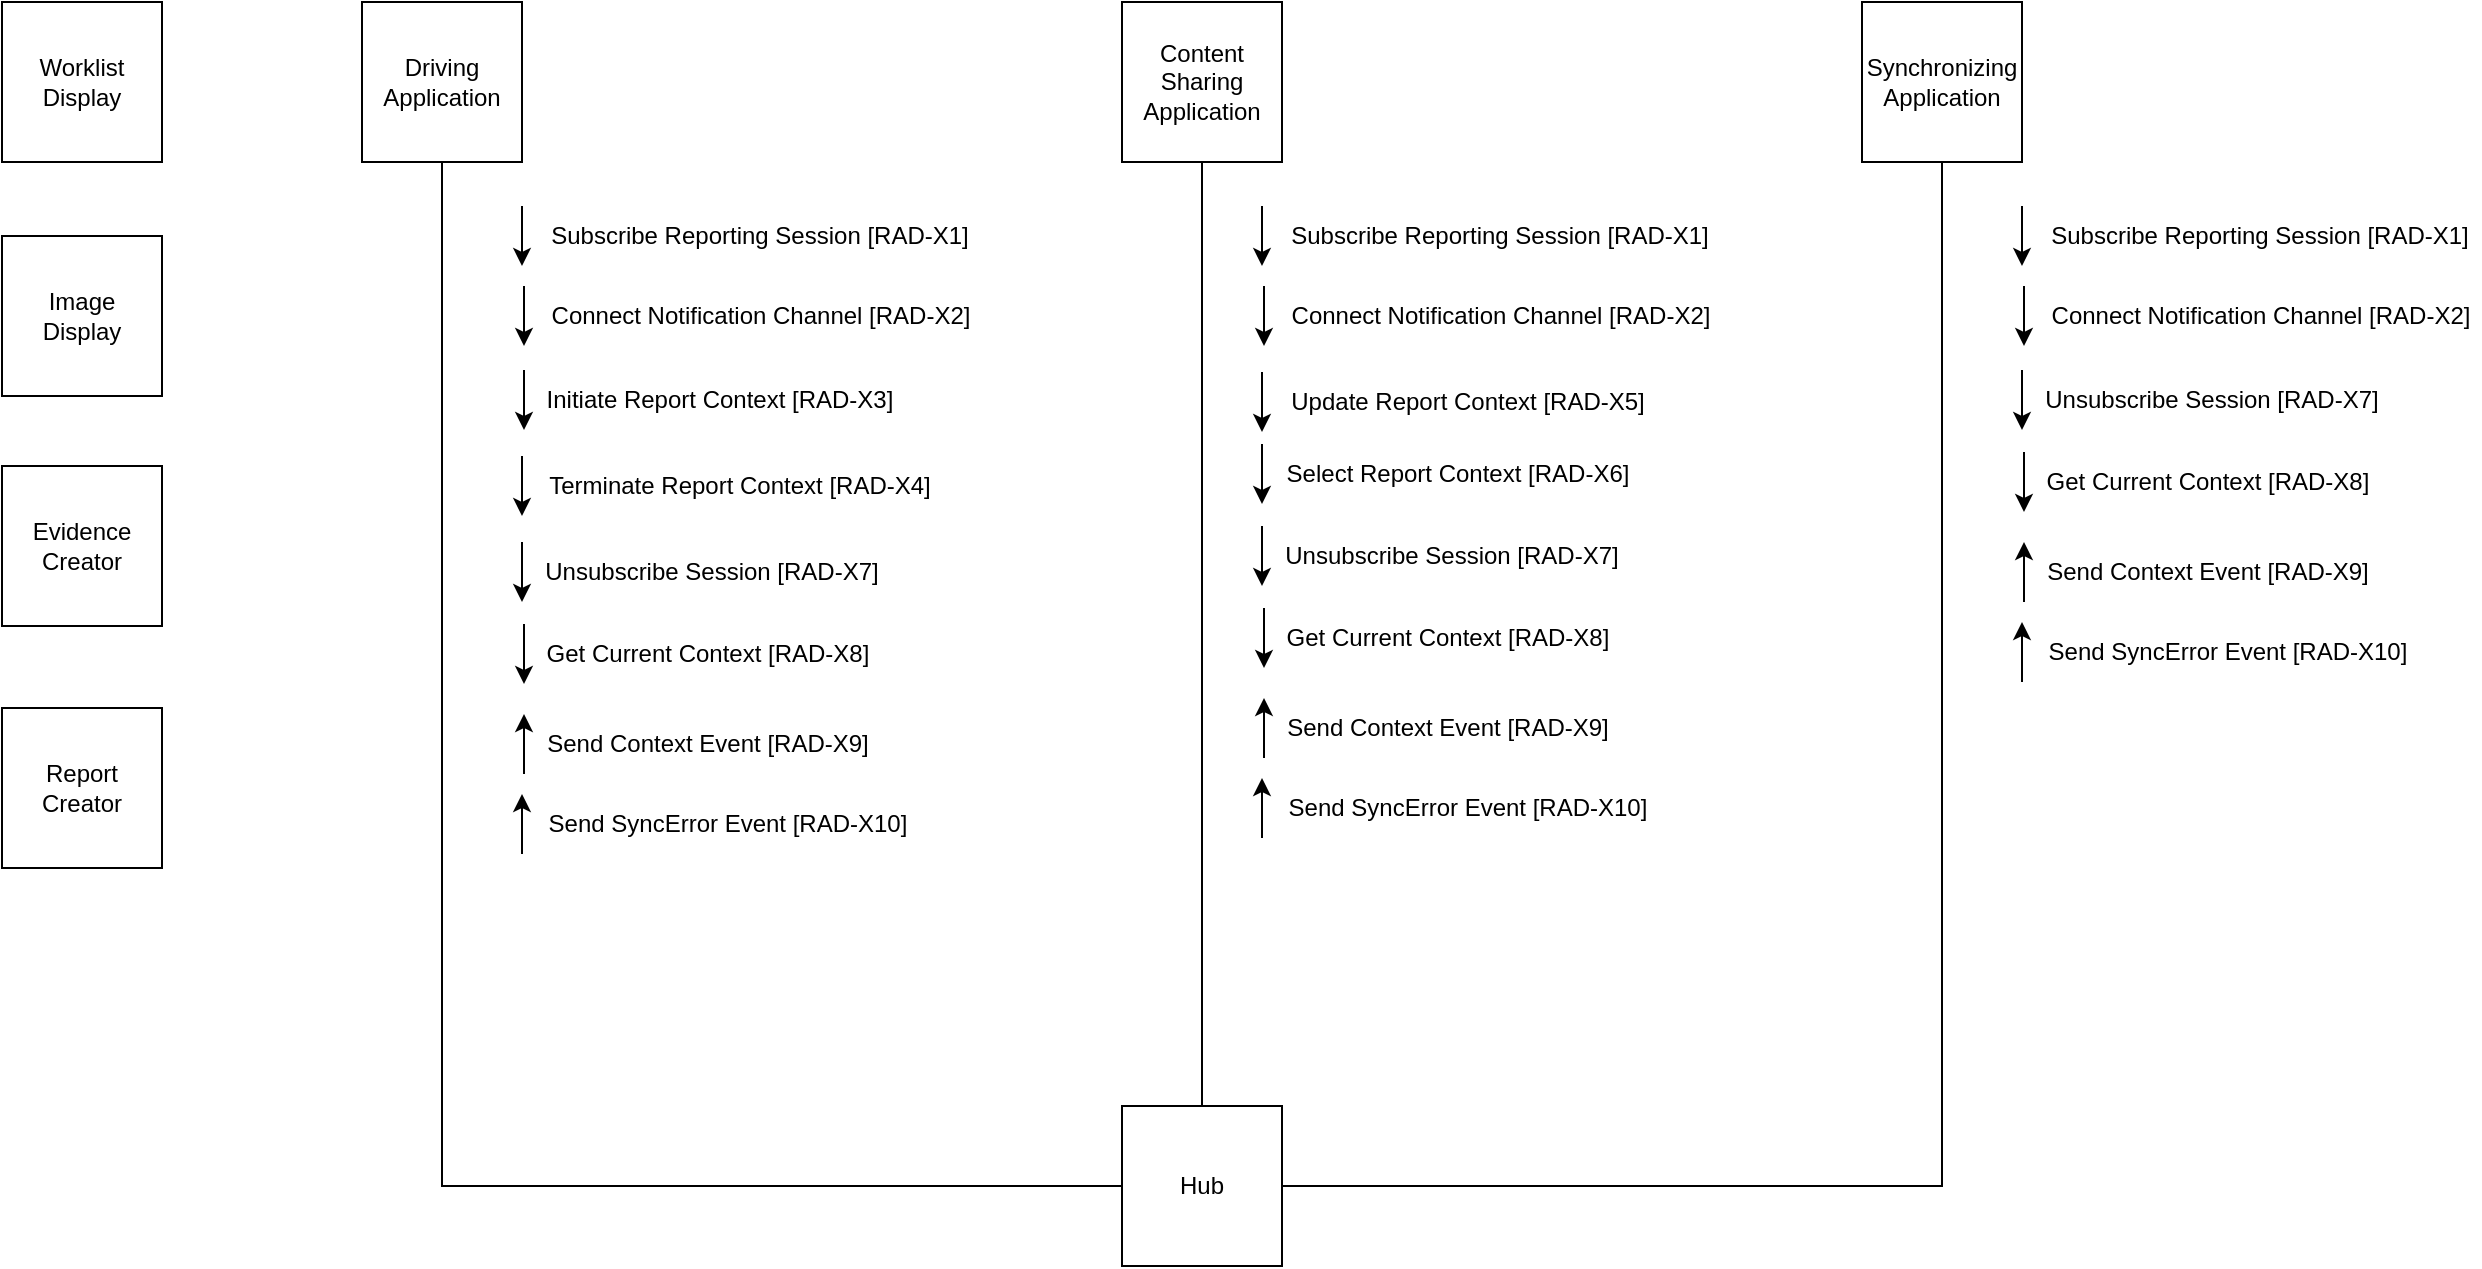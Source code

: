 <mxfile>
    <diagram id="iCQe9GTO-GKxjVcRi_pD" name="Driving and Synchronizing">
        <mxGraphModel dx="1076" dy="622" grid="1" gridSize="10" guides="1" tooltips="1" connect="1" arrows="1" fold="1" page="1" pageScale="1" pageWidth="850" pageHeight="1100" math="0" shadow="0">
            <root>
                <mxCell id="0"/>
                <mxCell id="1" parent="0"/>
                <mxCell id="oNezKdZABkF3Tnf8FxfF-1" style="edgeStyle=orthogonalEdgeStyle;rounded=0;orthogonalLoop=1;jettySize=auto;html=1;entryX=0.5;entryY=0;entryDx=0;entryDy=0;endArrow=none;endFill=0;" edge="1" parent="1" source="oNezKdZABkF3Tnf8FxfF-2" target="oNezKdZABkF3Tnf8FxfF-3">
                    <mxGeometry relative="1" as="geometry"/>
                </mxCell>
                <mxCell id="oNezKdZABkF3Tnf8FxfF-2" value="Content Sharing Application" style="whiteSpace=wrap;html=1;aspect=fixed;" vertex="1" parent="1">
                    <mxGeometry x="260" y="18" width="80" height="80" as="geometry"/>
                </mxCell>
                <mxCell id="oNezKdZABkF3Tnf8FxfF-3" value="Hub" style="whiteSpace=wrap;html=1;aspect=fixed;" vertex="1" parent="1">
                    <mxGeometry x="260" y="570" width="80" height="80" as="geometry"/>
                </mxCell>
                <mxCell id="oNezKdZABkF3Tnf8FxfF-4" style="edgeStyle=orthogonalEdgeStyle;html=1;entryX=1;entryY=0.5;entryDx=0;entryDy=0;startArrow=none;startFill=0;endArrow=none;endFill=0;exitX=0.5;exitY=1;exitDx=0;exitDy=0;rounded=0;" edge="1" parent="1" source="oNezKdZABkF3Tnf8FxfF-5" target="oNezKdZABkF3Tnf8FxfF-3">
                    <mxGeometry relative="1" as="geometry"/>
                </mxCell>
                <mxCell id="oNezKdZABkF3Tnf8FxfF-5" value="Synchronizing Application" style="whiteSpace=wrap;html=1;aspect=fixed;" vertex="1" parent="1">
                    <mxGeometry x="630" y="18" width="80" height="80" as="geometry"/>
                </mxCell>
                <mxCell id="oNezKdZABkF3Tnf8FxfF-6" style="edgeStyle=orthogonalEdgeStyle;rounded=0;html=1;entryX=0;entryY=0.5;entryDx=0;entryDy=0;startArrow=none;startFill=0;endArrow=none;endFill=0;exitX=0.5;exitY=1;exitDx=0;exitDy=0;" edge="1" parent="1" source="oNezKdZABkF3Tnf8FxfF-7" target="oNezKdZABkF3Tnf8FxfF-3">
                    <mxGeometry relative="1" as="geometry"/>
                </mxCell>
                <mxCell id="oNezKdZABkF3Tnf8FxfF-7" value="Driving Application" style="whiteSpace=wrap;html=1;aspect=fixed;" vertex="1" parent="1">
                    <mxGeometry x="-120" y="18" width="80" height="80" as="geometry"/>
                </mxCell>
                <mxCell id="oNezKdZABkF3Tnf8FxfF-8" value="" style="endArrow=classic;html=1;rounded=0;startArrow=none;startFill=0;endFill=1;" edge="1" parent="1">
                    <mxGeometry width="50" height="50" relative="1" as="geometry">
                        <mxPoint x="-40" y="120" as="sourcePoint"/>
                        <mxPoint x="-40" y="150" as="targetPoint"/>
                    </mxGeometry>
                </mxCell>
                <mxCell id="oNezKdZABkF3Tnf8FxfF-9" value="Subscribe Reporting Session [RAD-X1]" style="text;html=1;strokeColor=none;fillColor=none;align=center;verticalAlign=middle;whiteSpace=wrap;rounded=0;" vertex="1" parent="1">
                    <mxGeometry x="-30" y="120" width="218" height="30" as="geometry"/>
                </mxCell>
                <mxCell id="oNezKdZABkF3Tnf8FxfF-10" value="" style="endArrow=none;html=1;rounded=0;startArrow=classic;startFill=1;endFill=0;" edge="1" parent="1">
                    <mxGeometry width="50" height="50" relative="1" as="geometry">
                        <mxPoint x="-39" y="374" as="sourcePoint"/>
                        <mxPoint x="-39" y="404" as="targetPoint"/>
                    </mxGeometry>
                </mxCell>
                <mxCell id="oNezKdZABkF3Tnf8FxfF-11" value="Send Context Event [RAD-X9]" style="text;html=1;strokeColor=none;fillColor=none;align=center;verticalAlign=middle;whiteSpace=wrap;rounded=0;" vertex="1" parent="1">
                    <mxGeometry x="-30" y="374" width="166" height="30" as="geometry"/>
                </mxCell>
                <mxCell id="oNezKdZABkF3Tnf8FxfF-12" value="" style="endArrow=classic;html=1;rounded=0;" edge="1" parent="1">
                    <mxGeometry width="50" height="50" relative="1" as="geometry">
                        <mxPoint x="-39" y="160" as="sourcePoint"/>
                        <mxPoint x="-39" y="190" as="targetPoint"/>
                    </mxGeometry>
                </mxCell>
                <mxCell id="oNezKdZABkF3Tnf8FxfF-13" value="Connect Notification Channel [RAD-X2]" style="text;html=1;strokeColor=none;fillColor=none;align=center;verticalAlign=middle;whiteSpace=wrap;rounded=0;" vertex="1" parent="1">
                    <mxGeometry x="-30" y="160" width="219" height="30" as="geometry"/>
                </mxCell>
                <mxCell id="oNezKdZABkF3Tnf8FxfF-14" value="" style="endArrow=classic;html=1;rounded=0;" edge="1" parent="1">
                    <mxGeometry width="50" height="50" relative="1" as="geometry">
                        <mxPoint x="-40" y="245" as="sourcePoint"/>
                        <mxPoint x="-40" y="275" as="targetPoint"/>
                    </mxGeometry>
                </mxCell>
                <mxCell id="oNezKdZABkF3Tnf8FxfF-15" value="Terminate Report Context [RAD-X4]" style="text;html=1;strokeColor=none;fillColor=none;align=center;verticalAlign=middle;whiteSpace=wrap;rounded=0;" vertex="1" parent="1">
                    <mxGeometry x="-30" y="245" width="198" height="30" as="geometry"/>
                </mxCell>
                <mxCell id="oNezKdZABkF3Tnf8FxfF-18" value="" style="endArrow=classic;html=1;rounded=0;startArrow=none;startFill=0;endFill=1;" edge="1" parent="1">
                    <mxGeometry width="50" height="50" relative="1" as="geometry">
                        <mxPoint x="-39" y="329" as="sourcePoint"/>
                        <mxPoint x="-39" y="359" as="targetPoint"/>
                    </mxGeometry>
                </mxCell>
                <mxCell id="oNezKdZABkF3Tnf8FxfF-19" value="Get Current Context [RAD-X8]" style="text;html=1;strokeColor=none;fillColor=none;align=center;verticalAlign=middle;whiteSpace=wrap;rounded=0;" vertex="1" parent="1">
                    <mxGeometry x="-30" y="329" width="166" height="30" as="geometry"/>
                </mxCell>
                <mxCell id="oNezKdZABkF3Tnf8FxfF-20" value="" style="endArrow=none;html=1;rounded=0;startArrow=classic;startFill=1;endFill=0;" edge="1" parent="1">
                    <mxGeometry width="50" height="50" relative="1" as="geometry">
                        <mxPoint x="-40" y="414" as="sourcePoint"/>
                        <mxPoint x="-40" y="444" as="targetPoint"/>
                    </mxGeometry>
                </mxCell>
                <mxCell id="oNezKdZABkF3Tnf8FxfF-21" value="Send SyncError Event [RAD-X10]" style="text;html=1;strokeColor=none;fillColor=none;align=center;verticalAlign=middle;whiteSpace=wrap;rounded=0;" vertex="1" parent="1">
                    <mxGeometry x="-30" y="414" width="186" height="30" as="geometry"/>
                </mxCell>
                <mxCell id="oNezKdZABkF3Tnf8FxfF-24" value="" style="endArrow=classic;html=1;rounded=0;startArrow=none;startFill=0;endFill=1;" edge="1" parent="1">
                    <mxGeometry width="50" height="50" relative="1" as="geometry">
                        <mxPoint x="-40" y="288" as="sourcePoint"/>
                        <mxPoint x="-40" y="318" as="targetPoint"/>
                    </mxGeometry>
                </mxCell>
                <mxCell id="oNezKdZABkF3Tnf8FxfF-25" value="Unsubscribe Session [RAD-X7]" style="text;html=1;strokeColor=none;fillColor=none;align=center;verticalAlign=middle;whiteSpace=wrap;rounded=0;" vertex="1" parent="1">
                    <mxGeometry x="-30" y="288" width="170" height="30" as="geometry"/>
                </mxCell>
                <mxCell id="oNezKdZABkF3Tnf8FxfF-26" value="" style="endArrow=classic;html=1;rounded=0;" edge="1" parent="1">
                    <mxGeometry width="50" height="50" relative="1" as="geometry">
                        <mxPoint x="-39" y="202" as="sourcePoint"/>
                        <mxPoint x="-39" y="232" as="targetPoint"/>
                    </mxGeometry>
                </mxCell>
                <mxCell id="oNezKdZABkF3Tnf8FxfF-27" value="Initiate Report Context [RAD-X3]" style="text;html=1;strokeColor=none;fillColor=none;align=center;verticalAlign=middle;whiteSpace=wrap;rounded=0;" vertex="1" parent="1">
                    <mxGeometry x="-30" y="202" width="178" height="30" as="geometry"/>
                </mxCell>
                <mxCell id="oNezKdZABkF3Tnf8FxfF-28" value="" style="endArrow=classic;html=1;rounded=0;startArrow=none;startFill=0;endFill=1;" edge="1" parent="1">
                    <mxGeometry width="50" height="50" relative="1" as="geometry">
                        <mxPoint x="330" y="120" as="sourcePoint"/>
                        <mxPoint x="330" y="150" as="targetPoint"/>
                    </mxGeometry>
                </mxCell>
                <mxCell id="oNezKdZABkF3Tnf8FxfF-29" value="Subscribe Reporting Session [RAD-X1]" style="text;html=1;strokeColor=none;fillColor=none;align=center;verticalAlign=middle;whiteSpace=wrap;rounded=0;" vertex="1" parent="1">
                    <mxGeometry x="340" y="120" width="218" height="30" as="geometry"/>
                </mxCell>
                <mxCell id="oNezKdZABkF3Tnf8FxfF-30" value="" style="endArrow=none;html=1;rounded=0;startArrow=classic;startFill=1;endFill=0;" edge="1" parent="1">
                    <mxGeometry width="50" height="50" relative="1" as="geometry">
                        <mxPoint x="331" y="366" as="sourcePoint"/>
                        <mxPoint x="331" y="396" as="targetPoint"/>
                    </mxGeometry>
                </mxCell>
                <mxCell id="oNezKdZABkF3Tnf8FxfF-31" value="Send Context Event [RAD-X9]" style="text;html=1;strokeColor=none;fillColor=none;align=center;verticalAlign=middle;whiteSpace=wrap;rounded=0;" vertex="1" parent="1">
                    <mxGeometry x="340" y="366" width="166" height="30" as="geometry"/>
                </mxCell>
                <mxCell id="oNezKdZABkF3Tnf8FxfF-32" value="" style="endArrow=classic;html=1;rounded=0;" edge="1" parent="1">
                    <mxGeometry width="50" height="50" relative="1" as="geometry">
                        <mxPoint x="331" y="160" as="sourcePoint"/>
                        <mxPoint x="331" y="190" as="targetPoint"/>
                    </mxGeometry>
                </mxCell>
                <mxCell id="oNezKdZABkF3Tnf8FxfF-33" value="Connect Notification Channel [RAD-X2]" style="text;html=1;strokeColor=none;fillColor=none;align=center;verticalAlign=middle;whiteSpace=wrap;rounded=0;" vertex="1" parent="1">
                    <mxGeometry x="340" y="160" width="219" height="30" as="geometry"/>
                </mxCell>
                <mxCell id="oNezKdZABkF3Tnf8FxfF-36" value="" style="endArrow=classic;html=1;rounded=0;" edge="1" parent="1">
                    <mxGeometry width="50" height="50" relative="1" as="geometry">
                        <mxPoint x="330" y="203" as="sourcePoint"/>
                        <mxPoint x="330" y="233" as="targetPoint"/>
                    </mxGeometry>
                </mxCell>
                <mxCell id="oNezKdZABkF3Tnf8FxfF-37" value="Update Report Context [RAD-X5]" style="text;html=1;strokeColor=none;fillColor=none;align=center;verticalAlign=middle;whiteSpace=wrap;rounded=0;" vertex="1" parent="1">
                    <mxGeometry x="340" y="203" width="186" height="30" as="geometry"/>
                </mxCell>
                <mxCell id="oNezKdZABkF3Tnf8FxfF-38" value="" style="endArrow=classic;html=1;rounded=0;startArrow=none;startFill=0;endFill=1;" edge="1" parent="1">
                    <mxGeometry width="50" height="50" relative="1" as="geometry">
                        <mxPoint x="331" y="321" as="sourcePoint"/>
                        <mxPoint x="331" y="351" as="targetPoint"/>
                    </mxGeometry>
                </mxCell>
                <mxCell id="oNezKdZABkF3Tnf8FxfF-39" value="Get Current Context [RAD-X8]" style="text;html=1;strokeColor=none;fillColor=none;align=center;verticalAlign=middle;whiteSpace=wrap;rounded=0;" vertex="1" parent="1">
                    <mxGeometry x="340" y="321" width="166" height="30" as="geometry"/>
                </mxCell>
                <mxCell id="oNezKdZABkF3Tnf8FxfF-40" value="" style="endArrow=none;html=1;rounded=0;startArrow=classic;startFill=1;endFill=0;" edge="1" parent="1">
                    <mxGeometry width="50" height="50" relative="1" as="geometry">
                        <mxPoint x="330" y="406" as="sourcePoint"/>
                        <mxPoint x="330" y="436" as="targetPoint"/>
                    </mxGeometry>
                </mxCell>
                <mxCell id="oNezKdZABkF3Tnf8FxfF-41" value="Send SyncError Event [RAD-X10]" style="text;html=1;strokeColor=none;fillColor=none;align=center;verticalAlign=middle;whiteSpace=wrap;rounded=0;" vertex="1" parent="1">
                    <mxGeometry x="340" y="406" width="186" height="30" as="geometry"/>
                </mxCell>
                <mxCell id="oNezKdZABkF3Tnf8FxfF-42" value="" style="endArrow=classic;html=1;rounded=0;" edge="1" parent="1">
                    <mxGeometry width="50" height="50" relative="1" as="geometry">
                        <mxPoint x="330" y="239" as="sourcePoint"/>
                        <mxPoint x="330" y="269" as="targetPoint"/>
                    </mxGeometry>
                </mxCell>
                <mxCell id="oNezKdZABkF3Tnf8FxfF-43" value="Select Report Context [RAD-X6]" style="text;html=1;strokeColor=none;fillColor=none;align=center;verticalAlign=middle;whiteSpace=wrap;rounded=0;" vertex="1" parent="1">
                    <mxGeometry x="340" y="239" width="176" height="30" as="geometry"/>
                </mxCell>
                <mxCell id="oNezKdZABkF3Tnf8FxfF-44" value="" style="endArrow=classic;html=1;rounded=0;startArrow=none;startFill=0;endFill=1;" edge="1" parent="1">
                    <mxGeometry width="50" height="50" relative="1" as="geometry">
                        <mxPoint x="330" y="280" as="sourcePoint"/>
                        <mxPoint x="330" y="310" as="targetPoint"/>
                    </mxGeometry>
                </mxCell>
                <mxCell id="oNezKdZABkF3Tnf8FxfF-45" value="Unsubscribe Session [RAD-X7]" style="text;html=1;strokeColor=none;fillColor=none;align=center;verticalAlign=middle;whiteSpace=wrap;rounded=0;" vertex="1" parent="1">
                    <mxGeometry x="340" y="280" width="170" height="30" as="geometry"/>
                </mxCell>
                <mxCell id="oNezKdZABkF3Tnf8FxfF-48" value="" style="endArrow=classic;html=1;rounded=0;startArrow=none;startFill=0;endFill=1;" edge="1" parent="1">
                    <mxGeometry width="50" height="50" relative="1" as="geometry">
                        <mxPoint x="710" y="120" as="sourcePoint"/>
                        <mxPoint x="710" y="150" as="targetPoint"/>
                    </mxGeometry>
                </mxCell>
                <mxCell id="oNezKdZABkF3Tnf8FxfF-49" value="Subscribe Reporting Session [RAD-X1]" style="text;html=1;strokeColor=none;fillColor=none;align=center;verticalAlign=middle;whiteSpace=wrap;rounded=0;" vertex="1" parent="1">
                    <mxGeometry x="720" y="120" width="218" height="30" as="geometry"/>
                </mxCell>
                <mxCell id="oNezKdZABkF3Tnf8FxfF-50" value="" style="endArrow=none;html=1;rounded=0;startArrow=classic;startFill=1;endFill=0;" edge="1" parent="1">
                    <mxGeometry width="50" height="50" relative="1" as="geometry">
                        <mxPoint x="711" y="288" as="sourcePoint"/>
                        <mxPoint x="711" y="318" as="targetPoint"/>
                    </mxGeometry>
                </mxCell>
                <mxCell id="oNezKdZABkF3Tnf8FxfF-51" value="Send Context Event [RAD-X9]" style="text;html=1;strokeColor=none;fillColor=none;align=center;verticalAlign=middle;whiteSpace=wrap;rounded=0;" vertex="1" parent="1">
                    <mxGeometry x="720" y="288" width="166" height="30" as="geometry"/>
                </mxCell>
                <mxCell id="oNezKdZABkF3Tnf8FxfF-52" value="" style="endArrow=classic;html=1;rounded=0;" edge="1" parent="1">
                    <mxGeometry width="50" height="50" relative="1" as="geometry">
                        <mxPoint x="711" y="160" as="sourcePoint"/>
                        <mxPoint x="711" y="190" as="targetPoint"/>
                    </mxGeometry>
                </mxCell>
                <mxCell id="oNezKdZABkF3Tnf8FxfF-53" value="Connect Notification Channel [RAD-X2]" style="text;html=1;strokeColor=none;fillColor=none;align=center;verticalAlign=middle;whiteSpace=wrap;rounded=0;" vertex="1" parent="1">
                    <mxGeometry x="720" y="160" width="219" height="30" as="geometry"/>
                </mxCell>
                <mxCell id="oNezKdZABkF3Tnf8FxfF-58" value="" style="endArrow=classic;html=1;rounded=0;startArrow=none;startFill=0;endFill=1;" edge="1" parent="1">
                    <mxGeometry width="50" height="50" relative="1" as="geometry">
                        <mxPoint x="711" y="243" as="sourcePoint"/>
                        <mxPoint x="711" y="273" as="targetPoint"/>
                    </mxGeometry>
                </mxCell>
                <mxCell id="oNezKdZABkF3Tnf8FxfF-59" value="Get Current Context [RAD-X8]" style="text;html=1;strokeColor=none;fillColor=none;align=center;verticalAlign=middle;whiteSpace=wrap;rounded=0;" vertex="1" parent="1">
                    <mxGeometry x="720" y="243" width="166" height="30" as="geometry"/>
                </mxCell>
                <mxCell id="oNezKdZABkF3Tnf8FxfF-60" value="" style="endArrow=none;html=1;rounded=0;startArrow=classic;startFill=1;endFill=0;" edge="1" parent="1">
                    <mxGeometry width="50" height="50" relative="1" as="geometry">
                        <mxPoint x="710" y="328" as="sourcePoint"/>
                        <mxPoint x="710" y="358" as="targetPoint"/>
                    </mxGeometry>
                </mxCell>
                <mxCell id="oNezKdZABkF3Tnf8FxfF-61" value="Send SyncError Event [RAD-X10]" style="text;html=1;strokeColor=none;fillColor=none;align=center;verticalAlign=middle;whiteSpace=wrap;rounded=0;" vertex="1" parent="1">
                    <mxGeometry x="720" y="328" width="186" height="30" as="geometry"/>
                </mxCell>
                <mxCell id="oNezKdZABkF3Tnf8FxfF-64" value="" style="endArrow=classic;html=1;rounded=0;startArrow=none;startFill=0;endFill=1;" edge="1" parent="1">
                    <mxGeometry width="50" height="50" relative="1" as="geometry">
                        <mxPoint x="710" y="202" as="sourcePoint"/>
                        <mxPoint x="710" y="232" as="targetPoint"/>
                    </mxGeometry>
                </mxCell>
                <mxCell id="oNezKdZABkF3Tnf8FxfF-65" value="Unsubscribe Session [RAD-X7]" style="text;html=1;strokeColor=none;fillColor=none;align=center;verticalAlign=middle;whiteSpace=wrap;rounded=0;" vertex="1" parent="1">
                    <mxGeometry x="720" y="202" width="170" height="30" as="geometry"/>
                </mxCell>
                <mxCell id="oNezKdZABkF3Tnf8FxfF-68" value="Worklist Display" style="whiteSpace=wrap;html=1;aspect=fixed;" vertex="1" parent="1">
                    <mxGeometry x="-300" y="18" width="80" height="80" as="geometry"/>
                </mxCell>
                <mxCell id="oNezKdZABkF3Tnf8FxfF-69" value="Image&lt;br&gt;Display" style="whiteSpace=wrap;html=1;aspect=fixed;" vertex="1" parent="1">
                    <mxGeometry x="-300" y="135" width="80" height="80" as="geometry"/>
                </mxCell>
                <mxCell id="oNezKdZABkF3Tnf8FxfF-70" value="Evidence Creator" style="whiteSpace=wrap;html=1;aspect=fixed;" vertex="1" parent="1">
                    <mxGeometry x="-300" y="250" width="80" height="80" as="geometry"/>
                </mxCell>
                <mxCell id="oNezKdZABkF3Tnf8FxfF-71" value="Report Creator" style="whiteSpace=wrap;html=1;aspect=fixed;" vertex="1" parent="1">
                    <mxGeometry x="-300" y="371" width="80" height="80" as="geometry"/>
                </mxCell>
            </root>
        </mxGraphModel>
    </diagram>
    <diagram id="3LbpRP1c5C10S2Xd7jWJ" name="Abstract Actors">
        <mxGraphModel dx="1722" dy="629" grid="1" gridSize="10" guides="1" tooltips="1" connect="1" arrows="1" fold="1" page="1" pageScale="1" pageWidth="850" pageHeight="1100" math="0" shadow="0">
            <root>
                <mxCell id="0"/>
                <mxCell id="1" parent="0"/>
                <mxCell id="-xfYkXfW-KXAMTBay67s-1" style="edgeStyle=orthogonalEdgeStyle;rounded=0;orthogonalLoop=1;jettySize=auto;html=1;entryX=0.5;entryY=0;entryDx=0;entryDy=0;endArrow=none;endFill=0;" parent="1" source="-xfYkXfW-KXAMTBay67s-2" target="-xfYkXfW-KXAMTBay67s-3" edge="1">
                    <mxGeometry relative="1" as="geometry"/>
                </mxCell>
                <mxCell id="-xfYkXfW-KXAMTBay67s-2" value="Context Sharing Subscriber" style="whiteSpace=wrap;html=1;aspect=fixed;" parent="1" vertex="1">
                    <mxGeometry x="260" y="18" width="80" height="80" as="geometry"/>
                </mxCell>
                <mxCell id="-xfYkXfW-KXAMTBay67s-3" value="Hub" style="whiteSpace=wrap;html=1;aspect=fixed;" parent="1" vertex="1">
                    <mxGeometry x="260" y="570" width="80" height="80" as="geometry"/>
                </mxCell>
                <mxCell id="-xfYkXfW-KXAMTBay67s-4" style="edgeStyle=orthogonalEdgeStyle;html=1;entryX=1;entryY=0.5;entryDx=0;entryDy=0;startArrow=none;startFill=0;endArrow=none;endFill=0;exitX=0.5;exitY=1;exitDx=0;exitDy=0;rounded=0;" parent="1" source="-xfYkXfW-KXAMTBay67s-5" target="-xfYkXfW-KXAMTBay67s-3" edge="1">
                    <mxGeometry relative="1" as="geometry"/>
                </mxCell>
                <mxCell id="-xfYkXfW-KXAMTBay67s-5" value="Content Sharing Subscriber" style="whiteSpace=wrap;html=1;aspect=fixed;" parent="1" vertex="1">
                    <mxGeometry x="630" y="18" width="80" height="80" as="geometry"/>
                </mxCell>
                <mxCell id="-xfYkXfW-KXAMTBay67s-6" style="edgeStyle=orthogonalEdgeStyle;rounded=0;html=1;entryX=0;entryY=0.5;entryDx=0;entryDy=0;startArrow=none;startFill=0;endArrow=none;endFill=0;exitX=0.5;exitY=1;exitDx=0;exitDy=0;" parent="1" source="-xfYkXfW-KXAMTBay67s-7" target="-xfYkXfW-KXAMTBay67s-3" edge="1">
                    <mxGeometry relative="1" as="geometry"/>
                </mxCell>
                <mxCell id="-xfYkXfW-KXAMTBay67s-7" value="Read-Only Subscriber" style="whiteSpace=wrap;html=1;aspect=fixed;" parent="1" vertex="1">
                    <mxGeometry x="-120" y="18" width="80" height="80" as="geometry"/>
                </mxCell>
                <mxCell id="-xfYkXfW-KXAMTBay67s-8" value="" style="endArrow=classic;html=1;rounded=0;startArrow=none;startFill=0;endFill=1;" parent="1" edge="1">
                    <mxGeometry width="50" height="50" relative="1" as="geometry">
                        <mxPoint x="-40" y="120" as="sourcePoint"/>
                        <mxPoint x="-40" y="150" as="targetPoint"/>
                    </mxGeometry>
                </mxCell>
                <mxCell id="-xfYkXfW-KXAMTBay67s-9" value="Subscribe Reporting Session [RAD-X1]" style="text;html=1;strokeColor=none;fillColor=none;align=center;verticalAlign=middle;whiteSpace=wrap;rounded=0;" parent="1" vertex="1">
                    <mxGeometry x="-30" y="120" width="218" height="30" as="geometry"/>
                </mxCell>
                <mxCell id="-xfYkXfW-KXAMTBay67s-10" value="" style="endArrow=none;html=1;rounded=0;startArrow=classic;startFill=1;endFill=0;" parent="1" edge="1">
                    <mxGeometry width="50" height="50" relative="1" as="geometry">
                        <mxPoint x="-39" y="451" as="sourcePoint"/>
                        <mxPoint x="-39" y="481" as="targetPoint"/>
                    </mxGeometry>
                </mxCell>
                <mxCell id="-xfYkXfW-KXAMTBay67s-11" value="Send Context Event [RAD-X9]" style="text;html=1;strokeColor=none;fillColor=none;align=center;verticalAlign=middle;whiteSpace=wrap;rounded=0;" parent="1" vertex="1">
                    <mxGeometry x="-30" y="451" width="166" height="30" as="geometry"/>
                </mxCell>
                <mxCell id="-xfYkXfW-KXAMTBay67s-12" value="" style="endArrow=classic;html=1;rounded=0;" parent="1" edge="1">
                    <mxGeometry width="50" height="50" relative="1" as="geometry">
                        <mxPoint x="-39" y="160" as="sourcePoint"/>
                        <mxPoint x="-39" y="190" as="targetPoint"/>
                    </mxGeometry>
                </mxCell>
                <mxCell id="-xfYkXfW-KXAMTBay67s-13" value="Connect Notification Channel [RAD-X2]" style="text;html=1;strokeColor=none;fillColor=none;align=center;verticalAlign=middle;whiteSpace=wrap;rounded=0;" parent="1" vertex="1">
                    <mxGeometry x="-30" y="160" width="219" height="30" as="geometry"/>
                </mxCell>
                <mxCell id="-xfYkXfW-KXAMTBay67s-14" value="" style="endArrow=classic;html=1;rounded=0;" parent="1" edge="1">
                    <mxGeometry width="50" height="50" relative="1" as="geometry">
                        <mxPoint x="-40" y="245" as="sourcePoint"/>
                        <mxPoint x="-40" y="275" as="targetPoint"/>
                    </mxGeometry>
                </mxCell>
                <mxCell id="-xfYkXfW-KXAMTBay67s-15" value="Terminate Report Context [RAD-X4]" style="text;html=1;strokeColor=none;fillColor=none;align=center;verticalAlign=middle;whiteSpace=wrap;rounded=0;" parent="1" vertex="1">
                    <mxGeometry x="-30" y="245" width="198" height="30" as="geometry"/>
                </mxCell>
                <mxCell id="-xfYkXfW-KXAMTBay67s-16" value="" style="endArrow=classic;html=1;rounded=0;" parent="1" edge="1">
                    <mxGeometry width="50" height="50" relative="1" as="geometry">
                        <mxPoint x="-40" y="288" as="sourcePoint"/>
                        <mxPoint x="-40" y="318" as="targetPoint"/>
                    </mxGeometry>
                </mxCell>
                <mxCell id="-xfYkXfW-KXAMTBay67s-17" value="Update Report Context [RAD-X5]" style="text;html=1;strokeColor=none;fillColor=none;align=center;verticalAlign=middle;whiteSpace=wrap;rounded=0;" parent="1" vertex="1">
                    <mxGeometry x="-30" y="288" width="186" height="30" as="geometry"/>
                </mxCell>
                <mxCell id="-xfYkXfW-KXAMTBay67s-18" value="" style="endArrow=classic;html=1;rounded=0;startArrow=none;startFill=0;endFill=1;" parent="1" edge="1">
                    <mxGeometry width="50" height="50" relative="1" as="geometry">
                        <mxPoint x="-39" y="406" as="sourcePoint"/>
                        <mxPoint x="-39" y="436" as="targetPoint"/>
                    </mxGeometry>
                </mxCell>
                <mxCell id="-xfYkXfW-KXAMTBay67s-19" value="Get Current Context [RAD-X8]" style="text;html=1;strokeColor=none;fillColor=none;align=center;verticalAlign=middle;whiteSpace=wrap;rounded=0;" parent="1" vertex="1">
                    <mxGeometry x="-30" y="406" width="166" height="30" as="geometry"/>
                </mxCell>
                <mxCell id="-xfYkXfW-KXAMTBay67s-20" value="" style="endArrow=none;html=1;rounded=0;startArrow=classic;startFill=1;endFill=0;" parent="1" edge="1">
                    <mxGeometry width="50" height="50" relative="1" as="geometry">
                        <mxPoint x="-40" y="491" as="sourcePoint"/>
                        <mxPoint x="-40" y="521" as="targetPoint"/>
                    </mxGeometry>
                </mxCell>
                <mxCell id="-xfYkXfW-KXAMTBay67s-21" value="Send SyncError Event [RAD-X10]" style="text;html=1;strokeColor=none;fillColor=none;align=center;verticalAlign=middle;whiteSpace=wrap;rounded=0;" parent="1" vertex="1">
                    <mxGeometry x="-30" y="491" width="186" height="30" as="geometry"/>
                </mxCell>
                <mxCell id="-xfYkXfW-KXAMTBay67s-22" value="" style="endArrow=classic;html=1;rounded=0;" parent="1" edge="1">
                    <mxGeometry width="50" height="50" relative="1" as="geometry">
                        <mxPoint x="-40" y="324" as="sourcePoint"/>
                        <mxPoint x="-40" y="354" as="targetPoint"/>
                    </mxGeometry>
                </mxCell>
                <mxCell id="-xfYkXfW-KXAMTBay67s-23" value="Select Report Context [RAD-X6]" style="text;html=1;strokeColor=none;fillColor=none;align=center;verticalAlign=middle;whiteSpace=wrap;rounded=0;" parent="1" vertex="1">
                    <mxGeometry x="-30" y="324" width="176" height="30" as="geometry"/>
                </mxCell>
                <mxCell id="-xfYkXfW-KXAMTBay67s-24" value="" style="endArrow=classic;html=1;rounded=0;startArrow=none;startFill=0;endFill=1;" parent="1" edge="1">
                    <mxGeometry width="50" height="50" relative="1" as="geometry">
                        <mxPoint x="-40" y="365" as="sourcePoint"/>
                        <mxPoint x="-40" y="395" as="targetPoint"/>
                    </mxGeometry>
                </mxCell>
                <mxCell id="-xfYkXfW-KXAMTBay67s-25" value="Unsubscribe Session [RAD-X7]" style="text;html=1;strokeColor=none;fillColor=none;align=center;verticalAlign=middle;whiteSpace=wrap;rounded=0;" parent="1" vertex="1">
                    <mxGeometry x="-30" y="365" width="170" height="30" as="geometry"/>
                </mxCell>
                <mxCell id="-xfYkXfW-KXAMTBay67s-26" value="" style="endArrow=classic;html=1;rounded=0;" parent="1" edge="1">
                    <mxGeometry width="50" height="50" relative="1" as="geometry">
                        <mxPoint x="-39" y="202" as="sourcePoint"/>
                        <mxPoint x="-39" y="232" as="targetPoint"/>
                    </mxGeometry>
                </mxCell>
                <mxCell id="-xfYkXfW-KXAMTBay67s-27" value="Initiate Report Context [RAD-X3]" style="text;html=1;strokeColor=none;fillColor=none;align=center;verticalAlign=middle;whiteSpace=wrap;rounded=0;" parent="1" vertex="1">
                    <mxGeometry x="-30" y="202" width="178" height="30" as="geometry"/>
                </mxCell>
                <mxCell id="-xfYkXfW-KXAMTBay67s-28" value="" style="endArrow=classic;html=1;rounded=0;startArrow=none;startFill=0;endFill=1;" parent="1" edge="1">
                    <mxGeometry width="50" height="50" relative="1" as="geometry">
                        <mxPoint x="330" y="120" as="sourcePoint"/>
                        <mxPoint x="330" y="150" as="targetPoint"/>
                    </mxGeometry>
                </mxCell>
                <mxCell id="-xfYkXfW-KXAMTBay67s-29" value="Subscribe Reporting Session [RAD-X1]" style="text;html=1;strokeColor=none;fillColor=none;align=center;verticalAlign=middle;whiteSpace=wrap;rounded=0;" parent="1" vertex="1">
                    <mxGeometry x="340" y="120" width="218" height="30" as="geometry"/>
                </mxCell>
                <mxCell id="-xfYkXfW-KXAMTBay67s-30" value="" style="endArrow=none;html=1;rounded=0;startArrow=classic;startFill=1;endFill=0;" parent="1" edge="1">
                    <mxGeometry width="50" height="50" relative="1" as="geometry">
                        <mxPoint x="331" y="451" as="sourcePoint"/>
                        <mxPoint x="331" y="481" as="targetPoint"/>
                    </mxGeometry>
                </mxCell>
                <mxCell id="-xfYkXfW-KXAMTBay67s-31" value="Send Context Event [RAD-X9]" style="text;html=1;strokeColor=none;fillColor=none;align=center;verticalAlign=middle;whiteSpace=wrap;rounded=0;" parent="1" vertex="1">
                    <mxGeometry x="340" y="451" width="166" height="30" as="geometry"/>
                </mxCell>
                <mxCell id="-xfYkXfW-KXAMTBay67s-32" value="" style="endArrow=classic;html=1;rounded=0;" parent="1" edge="1">
                    <mxGeometry width="50" height="50" relative="1" as="geometry">
                        <mxPoint x="331" y="160" as="sourcePoint"/>
                        <mxPoint x="331" y="190" as="targetPoint"/>
                    </mxGeometry>
                </mxCell>
                <mxCell id="-xfYkXfW-KXAMTBay67s-33" value="Connect Notification Channel [RAD-X2]" style="text;html=1;strokeColor=none;fillColor=none;align=center;verticalAlign=middle;whiteSpace=wrap;rounded=0;" parent="1" vertex="1">
                    <mxGeometry x="340" y="160" width="219" height="30" as="geometry"/>
                </mxCell>
                <mxCell id="-xfYkXfW-KXAMTBay67s-34" value="" style="endArrow=classic;html=1;rounded=0;" parent="1" edge="1">
                    <mxGeometry width="50" height="50" relative="1" as="geometry">
                        <mxPoint x="330" y="245" as="sourcePoint"/>
                        <mxPoint x="330" y="275" as="targetPoint"/>
                    </mxGeometry>
                </mxCell>
                <mxCell id="-xfYkXfW-KXAMTBay67s-35" value="Terminate Report Context [RAD-X4]" style="text;html=1;strokeColor=none;fillColor=none;align=center;verticalAlign=middle;whiteSpace=wrap;rounded=0;" parent="1" vertex="1">
                    <mxGeometry x="340" y="245" width="198" height="30" as="geometry"/>
                </mxCell>
                <mxCell id="-xfYkXfW-KXAMTBay67s-36" value="" style="endArrow=classic;html=1;rounded=0;" parent="1" edge="1">
                    <mxGeometry width="50" height="50" relative="1" as="geometry">
                        <mxPoint x="330" y="288" as="sourcePoint"/>
                        <mxPoint x="330" y="318" as="targetPoint"/>
                    </mxGeometry>
                </mxCell>
                <mxCell id="-xfYkXfW-KXAMTBay67s-37" value="Update Report Context [RAD-X5]" style="text;html=1;strokeColor=none;fillColor=none;align=center;verticalAlign=middle;whiteSpace=wrap;rounded=0;" parent="1" vertex="1">
                    <mxGeometry x="340" y="288" width="186" height="30" as="geometry"/>
                </mxCell>
                <mxCell id="-xfYkXfW-KXAMTBay67s-38" value="" style="endArrow=classic;html=1;rounded=0;startArrow=none;startFill=0;endFill=1;" parent="1" edge="1">
                    <mxGeometry width="50" height="50" relative="1" as="geometry">
                        <mxPoint x="331" y="406" as="sourcePoint"/>
                        <mxPoint x="331" y="436" as="targetPoint"/>
                    </mxGeometry>
                </mxCell>
                <mxCell id="-xfYkXfW-KXAMTBay67s-39" value="Get Current Context [RAD-X8]" style="text;html=1;strokeColor=none;fillColor=none;align=center;verticalAlign=middle;whiteSpace=wrap;rounded=0;" parent="1" vertex="1">
                    <mxGeometry x="340" y="406" width="166" height="30" as="geometry"/>
                </mxCell>
                <mxCell id="-xfYkXfW-KXAMTBay67s-40" value="" style="endArrow=none;html=1;rounded=0;startArrow=classic;startFill=1;endFill=0;" parent="1" edge="1">
                    <mxGeometry width="50" height="50" relative="1" as="geometry">
                        <mxPoint x="330" y="491" as="sourcePoint"/>
                        <mxPoint x="330" y="521" as="targetPoint"/>
                    </mxGeometry>
                </mxCell>
                <mxCell id="-xfYkXfW-KXAMTBay67s-41" value="Send SyncError Event [RAD-X10]" style="text;html=1;strokeColor=none;fillColor=none;align=center;verticalAlign=middle;whiteSpace=wrap;rounded=0;" parent="1" vertex="1">
                    <mxGeometry x="340" y="491" width="186" height="30" as="geometry"/>
                </mxCell>
                <mxCell id="-xfYkXfW-KXAMTBay67s-42" value="" style="endArrow=classic;html=1;rounded=0;" parent="1" edge="1">
                    <mxGeometry width="50" height="50" relative="1" as="geometry">
                        <mxPoint x="330" y="324" as="sourcePoint"/>
                        <mxPoint x="330" y="354" as="targetPoint"/>
                    </mxGeometry>
                </mxCell>
                <mxCell id="-xfYkXfW-KXAMTBay67s-43" value="Select Report Context [RAD-X6]" style="text;html=1;strokeColor=none;fillColor=none;align=center;verticalAlign=middle;whiteSpace=wrap;rounded=0;" parent="1" vertex="1">
                    <mxGeometry x="340" y="324" width="176" height="30" as="geometry"/>
                </mxCell>
                <mxCell id="-xfYkXfW-KXAMTBay67s-44" value="" style="endArrow=classic;html=1;rounded=0;startArrow=none;startFill=0;endFill=1;" parent="1" edge="1">
                    <mxGeometry width="50" height="50" relative="1" as="geometry">
                        <mxPoint x="330" y="365" as="sourcePoint"/>
                        <mxPoint x="330" y="395" as="targetPoint"/>
                    </mxGeometry>
                </mxCell>
                <mxCell id="-xfYkXfW-KXAMTBay67s-45" value="Unsubscribe Session [RAD-X7]" style="text;html=1;strokeColor=none;fillColor=none;align=center;verticalAlign=middle;whiteSpace=wrap;rounded=0;" parent="1" vertex="1">
                    <mxGeometry x="340" y="365" width="170" height="30" as="geometry"/>
                </mxCell>
                <mxCell id="-xfYkXfW-KXAMTBay67s-46" value="" style="endArrow=classic;html=1;rounded=0;" parent="1" edge="1">
                    <mxGeometry width="50" height="50" relative="1" as="geometry">
                        <mxPoint x="331" y="202" as="sourcePoint"/>
                        <mxPoint x="331" y="232" as="targetPoint"/>
                    </mxGeometry>
                </mxCell>
                <mxCell id="-xfYkXfW-KXAMTBay67s-47" value="Initiate Report Context [RAD-X3]" style="text;html=1;strokeColor=none;fillColor=none;align=center;verticalAlign=middle;whiteSpace=wrap;rounded=0;" parent="1" vertex="1">
                    <mxGeometry x="340" y="202" width="178" height="30" as="geometry"/>
                </mxCell>
                <mxCell id="-xfYkXfW-KXAMTBay67s-48" value="" style="endArrow=classic;html=1;rounded=0;startArrow=none;startFill=0;endFill=1;" parent="1" edge="1">
                    <mxGeometry width="50" height="50" relative="1" as="geometry">
                        <mxPoint x="710" y="120" as="sourcePoint"/>
                        <mxPoint x="710" y="150" as="targetPoint"/>
                    </mxGeometry>
                </mxCell>
                <mxCell id="-xfYkXfW-KXAMTBay67s-49" value="Subscribe Reporting Session [RAD-X1]" style="text;html=1;strokeColor=none;fillColor=none;align=center;verticalAlign=middle;whiteSpace=wrap;rounded=0;" parent="1" vertex="1">
                    <mxGeometry x="720" y="120" width="218" height="30" as="geometry"/>
                </mxCell>
                <mxCell id="-xfYkXfW-KXAMTBay67s-50" value="" style="endArrow=none;html=1;rounded=0;startArrow=classic;startFill=1;endFill=0;" parent="1" edge="1">
                    <mxGeometry width="50" height="50" relative="1" as="geometry">
                        <mxPoint x="711" y="451" as="sourcePoint"/>
                        <mxPoint x="711" y="481" as="targetPoint"/>
                    </mxGeometry>
                </mxCell>
                <mxCell id="-xfYkXfW-KXAMTBay67s-51" value="Send Context Event [RAD-X9]" style="text;html=1;strokeColor=none;fillColor=none;align=center;verticalAlign=middle;whiteSpace=wrap;rounded=0;" parent="1" vertex="1">
                    <mxGeometry x="720" y="451" width="166" height="30" as="geometry"/>
                </mxCell>
                <mxCell id="-xfYkXfW-KXAMTBay67s-52" value="" style="endArrow=classic;html=1;rounded=0;" parent="1" edge="1">
                    <mxGeometry width="50" height="50" relative="1" as="geometry">
                        <mxPoint x="711" y="160" as="sourcePoint"/>
                        <mxPoint x="711" y="190" as="targetPoint"/>
                    </mxGeometry>
                </mxCell>
                <mxCell id="-xfYkXfW-KXAMTBay67s-53" value="Connect Notification Channel [RAD-X2]" style="text;html=1;strokeColor=none;fillColor=none;align=center;verticalAlign=middle;whiteSpace=wrap;rounded=0;" parent="1" vertex="1">
                    <mxGeometry x="720" y="160" width="219" height="30" as="geometry"/>
                </mxCell>
                <mxCell id="-xfYkXfW-KXAMTBay67s-54" value="" style="endArrow=classic;html=1;rounded=0;" parent="1" edge="1">
                    <mxGeometry width="50" height="50" relative="1" as="geometry">
                        <mxPoint x="710" y="245" as="sourcePoint"/>
                        <mxPoint x="710" y="275" as="targetPoint"/>
                    </mxGeometry>
                </mxCell>
                <mxCell id="-xfYkXfW-KXAMTBay67s-55" value="Terminate Report Context [RAD-X4]" style="text;html=1;strokeColor=none;fillColor=none;align=center;verticalAlign=middle;whiteSpace=wrap;rounded=0;" parent="1" vertex="1">
                    <mxGeometry x="720" y="245" width="198" height="30" as="geometry"/>
                </mxCell>
                <mxCell id="-xfYkXfW-KXAMTBay67s-56" value="" style="endArrow=classic;html=1;rounded=0;" parent="1" edge="1">
                    <mxGeometry width="50" height="50" relative="1" as="geometry">
                        <mxPoint x="710" y="288" as="sourcePoint"/>
                        <mxPoint x="710" y="318" as="targetPoint"/>
                    </mxGeometry>
                </mxCell>
                <mxCell id="-xfYkXfW-KXAMTBay67s-57" value="Update Report Context [RAD-X5]" style="text;html=1;strokeColor=none;fillColor=none;align=center;verticalAlign=middle;whiteSpace=wrap;rounded=0;" parent="1" vertex="1">
                    <mxGeometry x="720" y="288" width="186" height="30" as="geometry"/>
                </mxCell>
                <mxCell id="-xfYkXfW-KXAMTBay67s-58" value="" style="endArrow=classic;html=1;rounded=0;startArrow=none;startFill=0;endFill=1;" parent="1" edge="1">
                    <mxGeometry width="50" height="50" relative="1" as="geometry">
                        <mxPoint x="711" y="406" as="sourcePoint"/>
                        <mxPoint x="711" y="436" as="targetPoint"/>
                    </mxGeometry>
                </mxCell>
                <mxCell id="-xfYkXfW-KXAMTBay67s-59" value="Get Current Context [RAD-X8]" style="text;html=1;strokeColor=none;fillColor=none;align=center;verticalAlign=middle;whiteSpace=wrap;rounded=0;" parent="1" vertex="1">
                    <mxGeometry x="720" y="406" width="166" height="30" as="geometry"/>
                </mxCell>
                <mxCell id="-xfYkXfW-KXAMTBay67s-60" value="" style="endArrow=none;html=1;rounded=0;startArrow=classic;startFill=1;endFill=0;" parent="1" edge="1">
                    <mxGeometry width="50" height="50" relative="1" as="geometry">
                        <mxPoint x="710" y="491" as="sourcePoint"/>
                        <mxPoint x="710" y="521" as="targetPoint"/>
                    </mxGeometry>
                </mxCell>
                <mxCell id="-xfYkXfW-KXAMTBay67s-61" value="Send SyncError Event [RAD-X10]" style="text;html=1;strokeColor=none;fillColor=none;align=center;verticalAlign=middle;whiteSpace=wrap;rounded=0;" parent="1" vertex="1">
                    <mxGeometry x="720" y="491" width="186" height="30" as="geometry"/>
                </mxCell>
                <mxCell id="-xfYkXfW-KXAMTBay67s-62" value="" style="endArrow=classic;html=1;rounded=0;" parent="1" edge="1">
                    <mxGeometry width="50" height="50" relative="1" as="geometry">
                        <mxPoint x="710" y="324" as="sourcePoint"/>
                        <mxPoint x="710" y="354" as="targetPoint"/>
                    </mxGeometry>
                </mxCell>
                <mxCell id="-xfYkXfW-KXAMTBay67s-63" value="Select Report Context [RAD-X6]" style="text;html=1;strokeColor=none;fillColor=none;align=center;verticalAlign=middle;whiteSpace=wrap;rounded=0;" parent="1" vertex="1">
                    <mxGeometry x="720" y="324" width="176" height="30" as="geometry"/>
                </mxCell>
                <mxCell id="-xfYkXfW-KXAMTBay67s-64" value="" style="endArrow=classic;html=1;rounded=0;startArrow=none;startFill=0;endFill=1;" parent="1" edge="1">
                    <mxGeometry width="50" height="50" relative="1" as="geometry">
                        <mxPoint x="710" y="365" as="sourcePoint"/>
                        <mxPoint x="710" y="395" as="targetPoint"/>
                    </mxGeometry>
                </mxCell>
                <mxCell id="-xfYkXfW-KXAMTBay67s-65" value="Unsubscribe Session [RAD-X7]" style="text;html=1;strokeColor=none;fillColor=none;align=center;verticalAlign=middle;whiteSpace=wrap;rounded=0;" parent="1" vertex="1">
                    <mxGeometry x="720" y="365" width="170" height="30" as="geometry"/>
                </mxCell>
                <mxCell id="-xfYkXfW-KXAMTBay67s-66" value="" style="endArrow=classic;html=1;rounded=0;" parent="1" edge="1">
                    <mxGeometry width="50" height="50" relative="1" as="geometry">
                        <mxPoint x="711" y="202" as="sourcePoint"/>
                        <mxPoint x="711" y="232" as="targetPoint"/>
                    </mxGeometry>
                </mxCell>
                <mxCell id="-xfYkXfW-KXAMTBay67s-67" value="Initiate Report Context [RAD-X3]" style="text;html=1;strokeColor=none;fillColor=none;align=center;verticalAlign=middle;whiteSpace=wrap;rounded=0;" parent="1" vertex="1">
                    <mxGeometry x="720" y="202" width="178" height="30" as="geometry"/>
                </mxCell>
                <mxCell id="-xfYkXfW-KXAMTBay67s-90" value="Worklist Display" style="whiteSpace=wrap;html=1;aspect=fixed;" parent="1" vertex="1">
                    <mxGeometry x="-300" y="18" width="80" height="80" as="geometry"/>
                </mxCell>
                <mxCell id="-xfYkXfW-KXAMTBay67s-91" value="Image&lt;br&gt;Display" style="whiteSpace=wrap;html=1;aspect=fixed;" parent="1" vertex="1">
                    <mxGeometry x="-300" y="135" width="80" height="80" as="geometry"/>
                </mxCell>
                <mxCell id="-xfYkXfW-KXAMTBay67s-92" value="Evidence Creator" style="whiteSpace=wrap;html=1;aspect=fixed;" parent="1" vertex="1">
                    <mxGeometry x="-300" y="250" width="80" height="80" as="geometry"/>
                </mxCell>
                <mxCell id="-xfYkXfW-KXAMTBay67s-93" value="Report Creator" style="whiteSpace=wrap;html=1;aspect=fixed;" parent="1" vertex="1">
                    <mxGeometry x="-300" y="371" width="80" height="80" as="geometry"/>
                </mxCell>
            </root>
        </mxGraphModel>
    </diagram>
    <diagram id="Cj2AH4w940lRSTdbU1Wp" name="Concrete Actors">
        <mxGraphModel dx="2183" dy="745" grid="1" gridSize="10" guides="1" tooltips="1" connect="1" arrows="1" fold="1" page="1" pageScale="1" pageWidth="850" pageHeight="1100" math="0" shadow="0">
            <root>
                <mxCell id="0"/>
                <mxCell id="1" parent="0"/>
                <mxCell id="5MxmsDKmRoS-tkQn45uH-4" style="edgeStyle=orthogonalEdgeStyle;rounded=0;orthogonalLoop=1;jettySize=auto;html=1;entryX=0.5;entryY=0;entryDx=0;entryDy=0;endArrow=none;endFill=0;" parent="1" source="5MxmsDKmRoS-tkQn45uH-1" target="5MxmsDKmRoS-tkQn45uH-2" edge="1">
                    <mxGeometry relative="1" as="geometry"/>
                </mxCell>
                <mxCell id="5MxmsDKmRoS-tkQn45uH-1" value="Image&lt;br&gt;Display" style="whiteSpace=wrap;html=1;aspect=fixed;" parent="1" vertex="1">
                    <mxGeometry x="260" y="18" width="80" height="80" as="geometry"/>
                </mxCell>
                <mxCell id="5MxmsDKmRoS-tkQn45uH-2" value="Hub" style="whiteSpace=wrap;html=1;aspect=fixed;" parent="1" vertex="1">
                    <mxGeometry x="260" y="570" width="80" height="80" as="geometry"/>
                </mxCell>
                <mxCell id="8" style="edgeStyle=orthogonalEdgeStyle;html=1;entryX=1;entryY=0.5;entryDx=0;entryDy=0;startArrow=none;startFill=0;endArrow=none;endFill=0;exitX=0.5;exitY=1;exitDx=0;exitDy=0;rounded=0;" parent="1" source="6" target="5MxmsDKmRoS-tkQn45uH-2" edge="1">
                    <mxGeometry relative="1" as="geometry"/>
                </mxCell>
                <mxCell id="6" value="Report Creator" style="whiteSpace=wrap;html=1;aspect=fixed;" parent="1" vertex="1">
                    <mxGeometry x="630" y="18" width="80" height="80" as="geometry"/>
                </mxCell>
                <mxCell id="9" style="edgeStyle=orthogonalEdgeStyle;rounded=0;html=1;entryX=0;entryY=0.5;entryDx=0;entryDy=0;startArrow=none;startFill=0;endArrow=none;endFill=0;exitX=0.5;exitY=1;exitDx=0;exitDy=0;" parent="1" source="7" target="5MxmsDKmRoS-tkQn45uH-2" edge="1">
                    <mxGeometry relative="1" as="geometry"/>
                </mxCell>
                <mxCell id="7" value="Evidence Creator" style="whiteSpace=wrap;html=1;aspect=fixed;" parent="1" vertex="1">
                    <mxGeometry x="-120" y="18" width="80" height="80" as="geometry"/>
                </mxCell>
                <mxCell id="30" value="" style="endArrow=classic;html=1;rounded=0;startArrow=none;startFill=0;endFill=1;" parent="1" edge="1">
                    <mxGeometry width="50" height="50" relative="1" as="geometry">
                        <mxPoint x="-40" y="120" as="sourcePoint"/>
                        <mxPoint x="-40" y="150" as="targetPoint"/>
                    </mxGeometry>
                </mxCell>
                <mxCell id="31" value="Subscribe Reporting Session [RAD-X1]" style="text;html=1;strokeColor=none;fillColor=none;align=center;verticalAlign=middle;whiteSpace=wrap;rounded=0;" parent="1" vertex="1">
                    <mxGeometry x="-30" y="120" width="218" height="30" as="geometry"/>
                </mxCell>
                <mxCell id="32" value="" style="endArrow=none;html=1;rounded=0;startArrow=classic;startFill=1;endFill=0;" parent="1" edge="1">
                    <mxGeometry width="50" height="50" relative="1" as="geometry">
                        <mxPoint x="-39" y="451" as="sourcePoint"/>
                        <mxPoint x="-39" y="481" as="targetPoint"/>
                    </mxGeometry>
                </mxCell>
                <mxCell id="33" value="Send Context Event [RAD-X9]" style="text;html=1;strokeColor=none;fillColor=none;align=center;verticalAlign=middle;whiteSpace=wrap;rounded=0;" parent="1" vertex="1">
                    <mxGeometry x="-30" y="451" width="166" height="30" as="geometry"/>
                </mxCell>
                <mxCell id="34" value="" style="endArrow=classic;html=1;rounded=0;" parent="1" edge="1">
                    <mxGeometry width="50" height="50" relative="1" as="geometry">
                        <mxPoint x="-39" y="160" as="sourcePoint"/>
                        <mxPoint x="-39" y="190" as="targetPoint"/>
                    </mxGeometry>
                </mxCell>
                <mxCell id="35" value="Connect Notification Channel [RAD-X2]" style="text;html=1;strokeColor=none;fillColor=none;align=center;verticalAlign=middle;whiteSpace=wrap;rounded=0;" parent="1" vertex="1">
                    <mxGeometry x="-30" y="160" width="219" height="30" as="geometry"/>
                </mxCell>
                <mxCell id="36" value="" style="endArrow=classic;html=1;rounded=0;" parent="1" edge="1">
                    <mxGeometry width="50" height="50" relative="1" as="geometry">
                        <mxPoint x="-40" y="245" as="sourcePoint"/>
                        <mxPoint x="-40" y="275" as="targetPoint"/>
                    </mxGeometry>
                </mxCell>
                <mxCell id="37" value="Terminate Report Context [RAD-X4]" style="text;html=1;strokeColor=none;fillColor=none;align=center;verticalAlign=middle;whiteSpace=wrap;rounded=0;" parent="1" vertex="1">
                    <mxGeometry x="-30" y="245" width="198" height="30" as="geometry"/>
                </mxCell>
                <mxCell id="38" value="" style="endArrow=classic;html=1;rounded=0;" parent="1" edge="1">
                    <mxGeometry width="50" height="50" relative="1" as="geometry">
                        <mxPoint x="-40" y="288" as="sourcePoint"/>
                        <mxPoint x="-40" y="318" as="targetPoint"/>
                    </mxGeometry>
                </mxCell>
                <mxCell id="39" value="Update Report Context [RAD-X5]" style="text;html=1;strokeColor=none;fillColor=none;align=center;verticalAlign=middle;whiteSpace=wrap;rounded=0;" parent="1" vertex="1">
                    <mxGeometry x="-30" y="288" width="186" height="30" as="geometry"/>
                </mxCell>
                <mxCell id="40" value="" style="endArrow=classic;html=1;rounded=0;startArrow=none;startFill=0;endFill=1;" parent="1" edge="1">
                    <mxGeometry width="50" height="50" relative="1" as="geometry">
                        <mxPoint x="-39" y="406" as="sourcePoint"/>
                        <mxPoint x="-39" y="436" as="targetPoint"/>
                    </mxGeometry>
                </mxCell>
                <mxCell id="41" value="Get Current Context [RAD-X8]" style="text;html=1;strokeColor=none;fillColor=none;align=center;verticalAlign=middle;whiteSpace=wrap;rounded=0;" parent="1" vertex="1">
                    <mxGeometry x="-30" y="406" width="166" height="30" as="geometry"/>
                </mxCell>
                <mxCell id="42" value="" style="endArrow=none;html=1;rounded=0;startArrow=classic;startFill=1;endFill=0;" parent="1" edge="1">
                    <mxGeometry width="50" height="50" relative="1" as="geometry">
                        <mxPoint x="-40" y="491" as="sourcePoint"/>
                        <mxPoint x="-40" y="521" as="targetPoint"/>
                    </mxGeometry>
                </mxCell>
                <mxCell id="43" value="Send SyncError Event [RAD-X10]" style="text;html=1;strokeColor=none;fillColor=none;align=center;verticalAlign=middle;whiteSpace=wrap;rounded=0;" parent="1" vertex="1">
                    <mxGeometry x="-30" y="491" width="186" height="30" as="geometry"/>
                </mxCell>
                <mxCell id="44" value="" style="endArrow=classic;html=1;rounded=0;" parent="1" edge="1">
                    <mxGeometry width="50" height="50" relative="1" as="geometry">
                        <mxPoint x="-40" y="324" as="sourcePoint"/>
                        <mxPoint x="-40" y="354" as="targetPoint"/>
                    </mxGeometry>
                </mxCell>
                <mxCell id="45" value="Select Report Context [RAD-X6]" style="text;html=1;strokeColor=none;fillColor=none;align=center;verticalAlign=middle;whiteSpace=wrap;rounded=0;" parent="1" vertex="1">
                    <mxGeometry x="-30" y="324" width="176" height="30" as="geometry"/>
                </mxCell>
                <mxCell id="48" value="" style="endArrow=classic;html=1;rounded=0;startArrow=none;startFill=0;endFill=1;" parent="1" edge="1">
                    <mxGeometry width="50" height="50" relative="1" as="geometry">
                        <mxPoint x="-40" y="365" as="sourcePoint"/>
                        <mxPoint x="-40" y="395" as="targetPoint"/>
                    </mxGeometry>
                </mxCell>
                <mxCell id="49" value="Unsubscribe Session [RAD-X7]" style="text;html=1;strokeColor=none;fillColor=none;align=center;verticalAlign=middle;whiteSpace=wrap;rounded=0;" parent="1" vertex="1">
                    <mxGeometry x="-30" y="365" width="170" height="30" as="geometry"/>
                </mxCell>
                <mxCell id="50" value="" style="endArrow=classic;html=1;rounded=0;" parent="1" edge="1">
                    <mxGeometry width="50" height="50" relative="1" as="geometry">
                        <mxPoint x="-39" y="202" as="sourcePoint"/>
                        <mxPoint x="-39" y="232" as="targetPoint"/>
                    </mxGeometry>
                </mxCell>
                <mxCell id="51" value="Initiate Report Context [RAD-X3]" style="text;html=1;strokeColor=none;fillColor=none;align=center;verticalAlign=middle;whiteSpace=wrap;rounded=0;" parent="1" vertex="1">
                    <mxGeometry x="-30" y="202" width="178" height="30" as="geometry"/>
                </mxCell>
                <mxCell id="93" value="" style="endArrow=classic;html=1;rounded=0;startArrow=none;startFill=0;endFill=1;" parent="1" edge="1">
                    <mxGeometry width="50" height="50" relative="1" as="geometry">
                        <mxPoint x="330" y="120" as="sourcePoint"/>
                        <mxPoint x="330" y="150" as="targetPoint"/>
                    </mxGeometry>
                </mxCell>
                <mxCell id="94" value="Subscribe Reporting Session [RAD-X1]" style="text;html=1;strokeColor=none;fillColor=none;align=center;verticalAlign=middle;whiteSpace=wrap;rounded=0;" parent="1" vertex="1">
                    <mxGeometry x="340" y="120" width="218" height="30" as="geometry"/>
                </mxCell>
                <mxCell id="95" value="" style="endArrow=none;html=1;rounded=0;startArrow=classic;startFill=1;endFill=0;" parent="1" edge="1">
                    <mxGeometry width="50" height="50" relative="1" as="geometry">
                        <mxPoint x="331" y="451" as="sourcePoint"/>
                        <mxPoint x="331" y="481" as="targetPoint"/>
                    </mxGeometry>
                </mxCell>
                <mxCell id="96" value="Send Context Event [RAD-X9]" style="text;html=1;strokeColor=none;fillColor=none;align=center;verticalAlign=middle;whiteSpace=wrap;rounded=0;" parent="1" vertex="1">
                    <mxGeometry x="340" y="451" width="166" height="30" as="geometry"/>
                </mxCell>
                <mxCell id="97" value="" style="endArrow=classic;html=1;rounded=0;" parent="1" edge="1">
                    <mxGeometry width="50" height="50" relative="1" as="geometry">
                        <mxPoint x="331" y="160" as="sourcePoint"/>
                        <mxPoint x="331" y="190" as="targetPoint"/>
                    </mxGeometry>
                </mxCell>
                <mxCell id="98" value="Connect Notification Channel [RAD-X2]" style="text;html=1;strokeColor=none;fillColor=none;align=center;verticalAlign=middle;whiteSpace=wrap;rounded=0;" parent="1" vertex="1">
                    <mxGeometry x="340" y="160" width="219" height="30" as="geometry"/>
                </mxCell>
                <mxCell id="99" value="" style="endArrow=classic;html=1;rounded=0;" parent="1" edge="1">
                    <mxGeometry width="50" height="50" relative="1" as="geometry">
                        <mxPoint x="330" y="245" as="sourcePoint"/>
                        <mxPoint x="330" y="275" as="targetPoint"/>
                    </mxGeometry>
                </mxCell>
                <mxCell id="100" value="Terminate Report Context [RAD-X4]" style="text;html=1;strokeColor=none;fillColor=none;align=center;verticalAlign=middle;whiteSpace=wrap;rounded=0;" parent="1" vertex="1">
                    <mxGeometry x="340" y="245" width="198" height="30" as="geometry"/>
                </mxCell>
                <mxCell id="101" value="" style="endArrow=classic;html=1;rounded=0;" parent="1" edge="1">
                    <mxGeometry width="50" height="50" relative="1" as="geometry">
                        <mxPoint x="330" y="288" as="sourcePoint"/>
                        <mxPoint x="330" y="318" as="targetPoint"/>
                    </mxGeometry>
                </mxCell>
                <mxCell id="102" value="Update Report Context [RAD-X5]" style="text;html=1;strokeColor=none;fillColor=none;align=center;verticalAlign=middle;whiteSpace=wrap;rounded=0;" parent="1" vertex="1">
                    <mxGeometry x="340" y="288" width="186" height="30" as="geometry"/>
                </mxCell>
                <mxCell id="103" value="" style="endArrow=classic;html=1;rounded=0;startArrow=none;startFill=0;endFill=1;" parent="1" edge="1">
                    <mxGeometry width="50" height="50" relative="1" as="geometry">
                        <mxPoint x="331" y="406" as="sourcePoint"/>
                        <mxPoint x="331" y="436" as="targetPoint"/>
                    </mxGeometry>
                </mxCell>
                <mxCell id="104" value="Get Current Context [RAD-X8]" style="text;html=1;strokeColor=none;fillColor=none;align=center;verticalAlign=middle;whiteSpace=wrap;rounded=0;" parent="1" vertex="1">
                    <mxGeometry x="340" y="406" width="166" height="30" as="geometry"/>
                </mxCell>
                <mxCell id="105" value="" style="endArrow=none;html=1;rounded=0;startArrow=classic;startFill=1;endFill=0;" parent="1" edge="1">
                    <mxGeometry width="50" height="50" relative="1" as="geometry">
                        <mxPoint x="330" y="491" as="sourcePoint"/>
                        <mxPoint x="330" y="521" as="targetPoint"/>
                    </mxGeometry>
                </mxCell>
                <mxCell id="106" value="Send SyncError Event [RAD-X10]" style="text;html=1;strokeColor=none;fillColor=none;align=center;verticalAlign=middle;whiteSpace=wrap;rounded=0;" parent="1" vertex="1">
                    <mxGeometry x="340" y="491" width="186" height="30" as="geometry"/>
                </mxCell>
                <mxCell id="107" value="" style="endArrow=classic;html=1;rounded=0;" parent="1" edge="1">
                    <mxGeometry width="50" height="50" relative="1" as="geometry">
                        <mxPoint x="330" y="324" as="sourcePoint"/>
                        <mxPoint x="330" y="354" as="targetPoint"/>
                    </mxGeometry>
                </mxCell>
                <mxCell id="108" value="Select Report Context [RAD-X6]" style="text;html=1;strokeColor=none;fillColor=none;align=center;verticalAlign=middle;whiteSpace=wrap;rounded=0;" parent="1" vertex="1">
                    <mxGeometry x="340" y="324" width="176" height="30" as="geometry"/>
                </mxCell>
                <mxCell id="109" value="" style="endArrow=classic;html=1;rounded=0;startArrow=none;startFill=0;endFill=1;" parent="1" edge="1">
                    <mxGeometry width="50" height="50" relative="1" as="geometry">
                        <mxPoint x="330" y="365" as="sourcePoint"/>
                        <mxPoint x="330" y="395" as="targetPoint"/>
                    </mxGeometry>
                </mxCell>
                <mxCell id="110" value="Unsubscribe Session [RAD-X7]" style="text;html=1;strokeColor=none;fillColor=none;align=center;verticalAlign=middle;whiteSpace=wrap;rounded=0;" parent="1" vertex="1">
                    <mxGeometry x="340" y="365" width="170" height="30" as="geometry"/>
                </mxCell>
                <mxCell id="111" value="" style="endArrow=classic;html=1;rounded=0;" parent="1" edge="1">
                    <mxGeometry width="50" height="50" relative="1" as="geometry">
                        <mxPoint x="331" y="202" as="sourcePoint"/>
                        <mxPoint x="331" y="232" as="targetPoint"/>
                    </mxGeometry>
                </mxCell>
                <mxCell id="112" value="Initiate Report Context [RAD-X3]" style="text;html=1;strokeColor=none;fillColor=none;align=center;verticalAlign=middle;whiteSpace=wrap;rounded=0;" parent="1" vertex="1">
                    <mxGeometry x="340" y="202" width="178" height="30" as="geometry"/>
                </mxCell>
                <mxCell id="113" value="" style="endArrow=classic;html=1;rounded=0;startArrow=none;startFill=0;endFill=1;" parent="1" edge="1">
                    <mxGeometry width="50" height="50" relative="1" as="geometry">
                        <mxPoint x="710" y="120" as="sourcePoint"/>
                        <mxPoint x="710" y="150" as="targetPoint"/>
                    </mxGeometry>
                </mxCell>
                <mxCell id="114" value="Subscribe Reporting Session [RAD-X1]" style="text;html=1;strokeColor=none;fillColor=none;align=center;verticalAlign=middle;whiteSpace=wrap;rounded=0;" parent="1" vertex="1">
                    <mxGeometry x="720" y="120" width="218" height="30" as="geometry"/>
                </mxCell>
                <mxCell id="115" value="" style="endArrow=none;html=1;rounded=0;startArrow=classic;startFill=1;endFill=0;" parent="1" edge="1">
                    <mxGeometry width="50" height="50" relative="1" as="geometry">
                        <mxPoint x="711" y="451" as="sourcePoint"/>
                        <mxPoint x="711" y="481" as="targetPoint"/>
                    </mxGeometry>
                </mxCell>
                <mxCell id="116" value="Send Context Event [RAD-X9]" style="text;html=1;strokeColor=none;fillColor=none;align=center;verticalAlign=middle;whiteSpace=wrap;rounded=0;" parent="1" vertex="1">
                    <mxGeometry x="720" y="451" width="166" height="30" as="geometry"/>
                </mxCell>
                <mxCell id="117" value="" style="endArrow=classic;html=1;rounded=0;" parent="1" edge="1">
                    <mxGeometry width="50" height="50" relative="1" as="geometry">
                        <mxPoint x="711" y="160" as="sourcePoint"/>
                        <mxPoint x="711" y="190" as="targetPoint"/>
                    </mxGeometry>
                </mxCell>
                <mxCell id="118" value="Connect Notification Channel [RAD-X2]" style="text;html=1;strokeColor=none;fillColor=none;align=center;verticalAlign=middle;whiteSpace=wrap;rounded=0;" parent="1" vertex="1">
                    <mxGeometry x="720" y="160" width="219" height="30" as="geometry"/>
                </mxCell>
                <mxCell id="119" value="" style="endArrow=classic;html=1;rounded=0;" parent="1" edge="1">
                    <mxGeometry width="50" height="50" relative="1" as="geometry">
                        <mxPoint x="710" y="245" as="sourcePoint"/>
                        <mxPoint x="710" y="275" as="targetPoint"/>
                    </mxGeometry>
                </mxCell>
                <mxCell id="120" value="Terminate Report Context [RAD-X4]" style="text;html=1;strokeColor=none;fillColor=none;align=center;verticalAlign=middle;whiteSpace=wrap;rounded=0;" parent="1" vertex="1">
                    <mxGeometry x="720" y="245" width="198" height="30" as="geometry"/>
                </mxCell>
                <mxCell id="121" value="" style="endArrow=classic;html=1;rounded=0;" parent="1" edge="1">
                    <mxGeometry width="50" height="50" relative="1" as="geometry">
                        <mxPoint x="710" y="288" as="sourcePoint"/>
                        <mxPoint x="710" y="318" as="targetPoint"/>
                    </mxGeometry>
                </mxCell>
                <mxCell id="122" value="Update Report Context [RAD-X5]" style="text;html=1;strokeColor=none;fillColor=none;align=center;verticalAlign=middle;whiteSpace=wrap;rounded=0;" parent="1" vertex="1">
                    <mxGeometry x="720" y="288" width="186" height="30" as="geometry"/>
                </mxCell>
                <mxCell id="123" value="" style="endArrow=classic;html=1;rounded=0;startArrow=none;startFill=0;endFill=1;" parent="1" edge="1">
                    <mxGeometry width="50" height="50" relative="1" as="geometry">
                        <mxPoint x="711" y="406" as="sourcePoint"/>
                        <mxPoint x="711" y="436" as="targetPoint"/>
                    </mxGeometry>
                </mxCell>
                <mxCell id="124" value="Get Current Context [RAD-X8]" style="text;html=1;strokeColor=none;fillColor=none;align=center;verticalAlign=middle;whiteSpace=wrap;rounded=0;" parent="1" vertex="1">
                    <mxGeometry x="720" y="406" width="166" height="30" as="geometry"/>
                </mxCell>
                <mxCell id="125" value="" style="endArrow=none;html=1;rounded=0;startArrow=classic;startFill=1;endFill=0;" parent="1" edge="1">
                    <mxGeometry width="50" height="50" relative="1" as="geometry">
                        <mxPoint x="710" y="491" as="sourcePoint"/>
                        <mxPoint x="710" y="521" as="targetPoint"/>
                    </mxGeometry>
                </mxCell>
                <mxCell id="126" value="Send SyncError Event [RAD-X10]" style="text;html=1;strokeColor=none;fillColor=none;align=center;verticalAlign=middle;whiteSpace=wrap;rounded=0;" parent="1" vertex="1">
                    <mxGeometry x="720" y="491" width="186" height="30" as="geometry"/>
                </mxCell>
                <mxCell id="127" value="" style="endArrow=classic;html=1;rounded=0;" parent="1" edge="1">
                    <mxGeometry width="50" height="50" relative="1" as="geometry">
                        <mxPoint x="710" y="324" as="sourcePoint"/>
                        <mxPoint x="710" y="354" as="targetPoint"/>
                    </mxGeometry>
                </mxCell>
                <mxCell id="128" value="Select Report Context [RAD-X6]" style="text;html=1;strokeColor=none;fillColor=none;align=center;verticalAlign=middle;whiteSpace=wrap;rounded=0;" parent="1" vertex="1">
                    <mxGeometry x="720" y="324" width="176" height="30" as="geometry"/>
                </mxCell>
                <mxCell id="129" value="" style="endArrow=classic;html=1;rounded=0;startArrow=none;startFill=0;endFill=1;" parent="1" edge="1">
                    <mxGeometry width="50" height="50" relative="1" as="geometry">
                        <mxPoint x="710" y="365" as="sourcePoint"/>
                        <mxPoint x="710" y="395" as="targetPoint"/>
                    </mxGeometry>
                </mxCell>
                <mxCell id="130" value="Unsubscribe Session [RAD-X7]" style="text;html=1;strokeColor=none;fillColor=none;align=center;verticalAlign=middle;whiteSpace=wrap;rounded=0;" parent="1" vertex="1">
                    <mxGeometry x="720" y="365" width="170" height="30" as="geometry"/>
                </mxCell>
                <mxCell id="131" value="" style="endArrow=classic;html=1;rounded=0;" parent="1" edge="1">
                    <mxGeometry width="50" height="50" relative="1" as="geometry">
                        <mxPoint x="711" y="202" as="sourcePoint"/>
                        <mxPoint x="711" y="232" as="targetPoint"/>
                    </mxGeometry>
                </mxCell>
                <mxCell id="132" value="Initiate Report Context [RAD-X3]" style="text;html=1;strokeColor=none;fillColor=none;align=center;verticalAlign=middle;whiteSpace=wrap;rounded=0;" parent="1" vertex="1">
                    <mxGeometry x="720" y="202" width="178" height="30" as="geometry"/>
                </mxCell>
                <mxCell id="136" style="edgeStyle=orthogonalEdgeStyle;rounded=1;html=1;entryX=0;entryY=0.75;entryDx=0;entryDy=0;endArrow=none;endFill=0;exitX=0.5;exitY=1;exitDx=0;exitDy=0;" parent="1" source="133" target="5MxmsDKmRoS-tkQn45uH-2" edge="1">
                    <mxGeometry relative="1" as="geometry"/>
                </mxCell>
                <mxCell id="133" value="Worklist Display" style="whiteSpace=wrap;html=1;aspect=fixed;" parent="1" vertex="1">
                    <mxGeometry x="-500" y="18" width="80" height="80" as="geometry"/>
                </mxCell>
                <mxCell id="137" value="" style="endArrow=classic;html=1;rounded=0;startArrow=none;startFill=0;endFill=1;" parent="1" edge="1">
                    <mxGeometry width="50" height="50" relative="1" as="geometry">
                        <mxPoint x="-425" y="120" as="sourcePoint"/>
                        <mxPoint x="-425" y="150" as="targetPoint"/>
                    </mxGeometry>
                </mxCell>
                <mxCell id="138" value="Subscribe Reporting Session [RAD-X1]" style="text;html=1;strokeColor=none;fillColor=none;align=center;verticalAlign=middle;whiteSpace=wrap;rounded=0;" parent="1" vertex="1">
                    <mxGeometry x="-415" y="120" width="218" height="30" as="geometry"/>
                </mxCell>
                <mxCell id="139" value="" style="endArrow=none;html=1;rounded=0;startArrow=classic;startFill=1;endFill=0;" parent="1" edge="1">
                    <mxGeometry width="50" height="50" relative="1" as="geometry">
                        <mxPoint x="-424" y="451" as="sourcePoint"/>
                        <mxPoint x="-424" y="481" as="targetPoint"/>
                    </mxGeometry>
                </mxCell>
                <mxCell id="140" value="Send Context Event [RAD-X9]" style="text;html=1;strokeColor=none;fillColor=none;align=center;verticalAlign=middle;whiteSpace=wrap;rounded=0;" parent="1" vertex="1">
                    <mxGeometry x="-415" y="451" width="166" height="30" as="geometry"/>
                </mxCell>
                <mxCell id="141" value="" style="endArrow=classic;html=1;rounded=0;" parent="1" edge="1">
                    <mxGeometry width="50" height="50" relative="1" as="geometry">
                        <mxPoint x="-424" y="160" as="sourcePoint"/>
                        <mxPoint x="-424" y="190" as="targetPoint"/>
                    </mxGeometry>
                </mxCell>
                <mxCell id="142" value="Connect Notification Channel [RAD-X2]" style="text;html=1;strokeColor=none;fillColor=none;align=center;verticalAlign=middle;whiteSpace=wrap;rounded=0;" parent="1" vertex="1">
                    <mxGeometry x="-415" y="160" width="219" height="30" as="geometry"/>
                </mxCell>
                <mxCell id="143" value="" style="endArrow=classic;html=1;rounded=0;" parent="1" edge="1">
                    <mxGeometry width="50" height="50" relative="1" as="geometry">
                        <mxPoint x="-425" y="245" as="sourcePoint"/>
                        <mxPoint x="-425" y="275" as="targetPoint"/>
                    </mxGeometry>
                </mxCell>
                <mxCell id="144" value="Terminate Report Context [RAD-X4]" style="text;html=1;strokeColor=none;fillColor=none;align=center;verticalAlign=middle;whiteSpace=wrap;rounded=0;" parent="1" vertex="1">
                    <mxGeometry x="-415" y="245" width="198" height="30" as="geometry"/>
                </mxCell>
                <mxCell id="145" value="" style="endArrow=classic;html=1;rounded=0;" parent="1" edge="1">
                    <mxGeometry width="50" height="50" relative="1" as="geometry">
                        <mxPoint x="-425" y="288" as="sourcePoint"/>
                        <mxPoint x="-425" y="318" as="targetPoint"/>
                    </mxGeometry>
                </mxCell>
                <mxCell id="146" value="Update Report Context [RAD-X5]" style="text;html=1;strokeColor=none;fillColor=none;align=center;verticalAlign=middle;whiteSpace=wrap;rounded=0;" parent="1" vertex="1">
                    <mxGeometry x="-415" y="288" width="186" height="30" as="geometry"/>
                </mxCell>
                <mxCell id="147" value="" style="endArrow=classic;html=1;rounded=0;startArrow=none;startFill=0;endFill=1;" parent="1" edge="1">
                    <mxGeometry width="50" height="50" relative="1" as="geometry">
                        <mxPoint x="-424" y="406" as="sourcePoint"/>
                        <mxPoint x="-424" y="436" as="targetPoint"/>
                    </mxGeometry>
                </mxCell>
                <mxCell id="148" value="Get Current Context [RAD-X8]" style="text;html=1;strokeColor=none;fillColor=none;align=center;verticalAlign=middle;whiteSpace=wrap;rounded=0;" parent="1" vertex="1">
                    <mxGeometry x="-415" y="406" width="166" height="30" as="geometry"/>
                </mxCell>
                <mxCell id="149" value="" style="endArrow=none;html=1;rounded=0;startArrow=classic;startFill=1;endFill=0;" parent="1" edge="1">
                    <mxGeometry width="50" height="50" relative="1" as="geometry">
                        <mxPoint x="-425" y="491" as="sourcePoint"/>
                        <mxPoint x="-425" y="521" as="targetPoint"/>
                    </mxGeometry>
                </mxCell>
                <mxCell id="150" value="Send SyncError Event [RAD-X10]" style="text;html=1;strokeColor=none;fillColor=none;align=center;verticalAlign=middle;whiteSpace=wrap;rounded=0;" parent="1" vertex="1">
                    <mxGeometry x="-415" y="491" width="186" height="30" as="geometry"/>
                </mxCell>
                <mxCell id="151" value="" style="endArrow=classic;html=1;rounded=0;" parent="1" edge="1">
                    <mxGeometry width="50" height="50" relative="1" as="geometry">
                        <mxPoint x="-425" y="324" as="sourcePoint"/>
                        <mxPoint x="-425" y="354" as="targetPoint"/>
                    </mxGeometry>
                </mxCell>
                <mxCell id="152" value="Select Report Context [RAD-X6]" style="text;html=1;strokeColor=none;fillColor=none;align=center;verticalAlign=middle;whiteSpace=wrap;rounded=0;" parent="1" vertex="1">
                    <mxGeometry x="-415" y="324" width="176" height="30" as="geometry"/>
                </mxCell>
                <mxCell id="153" value="" style="endArrow=classic;html=1;rounded=0;startArrow=none;startFill=0;endFill=1;" parent="1" edge="1">
                    <mxGeometry width="50" height="50" relative="1" as="geometry">
                        <mxPoint x="-425" y="365" as="sourcePoint"/>
                        <mxPoint x="-425" y="395" as="targetPoint"/>
                    </mxGeometry>
                </mxCell>
                <mxCell id="154" value="Unsubscribe Session [RAD-X7]" style="text;html=1;strokeColor=none;fillColor=none;align=center;verticalAlign=middle;whiteSpace=wrap;rounded=0;" parent="1" vertex="1">
                    <mxGeometry x="-415" y="365" width="175" height="30" as="geometry"/>
                </mxCell>
                <mxCell id="155" value="" style="endArrow=classic;html=1;rounded=0;" parent="1" edge="1">
                    <mxGeometry width="50" height="50" relative="1" as="geometry">
                        <mxPoint x="-424" y="202" as="sourcePoint"/>
                        <mxPoint x="-424" y="232" as="targetPoint"/>
                    </mxGeometry>
                </mxCell>
                <mxCell id="156" value="Initiate Report Context [RAD-X3]" style="text;html=1;strokeColor=none;fillColor=none;align=center;verticalAlign=middle;whiteSpace=wrap;rounded=0;" parent="1" vertex="1">
                    <mxGeometry x="-415" y="202" width="178" height="30" as="geometry"/>
                </mxCell>
            </root>
        </mxGraphModel>
    </diagram>
</mxfile>